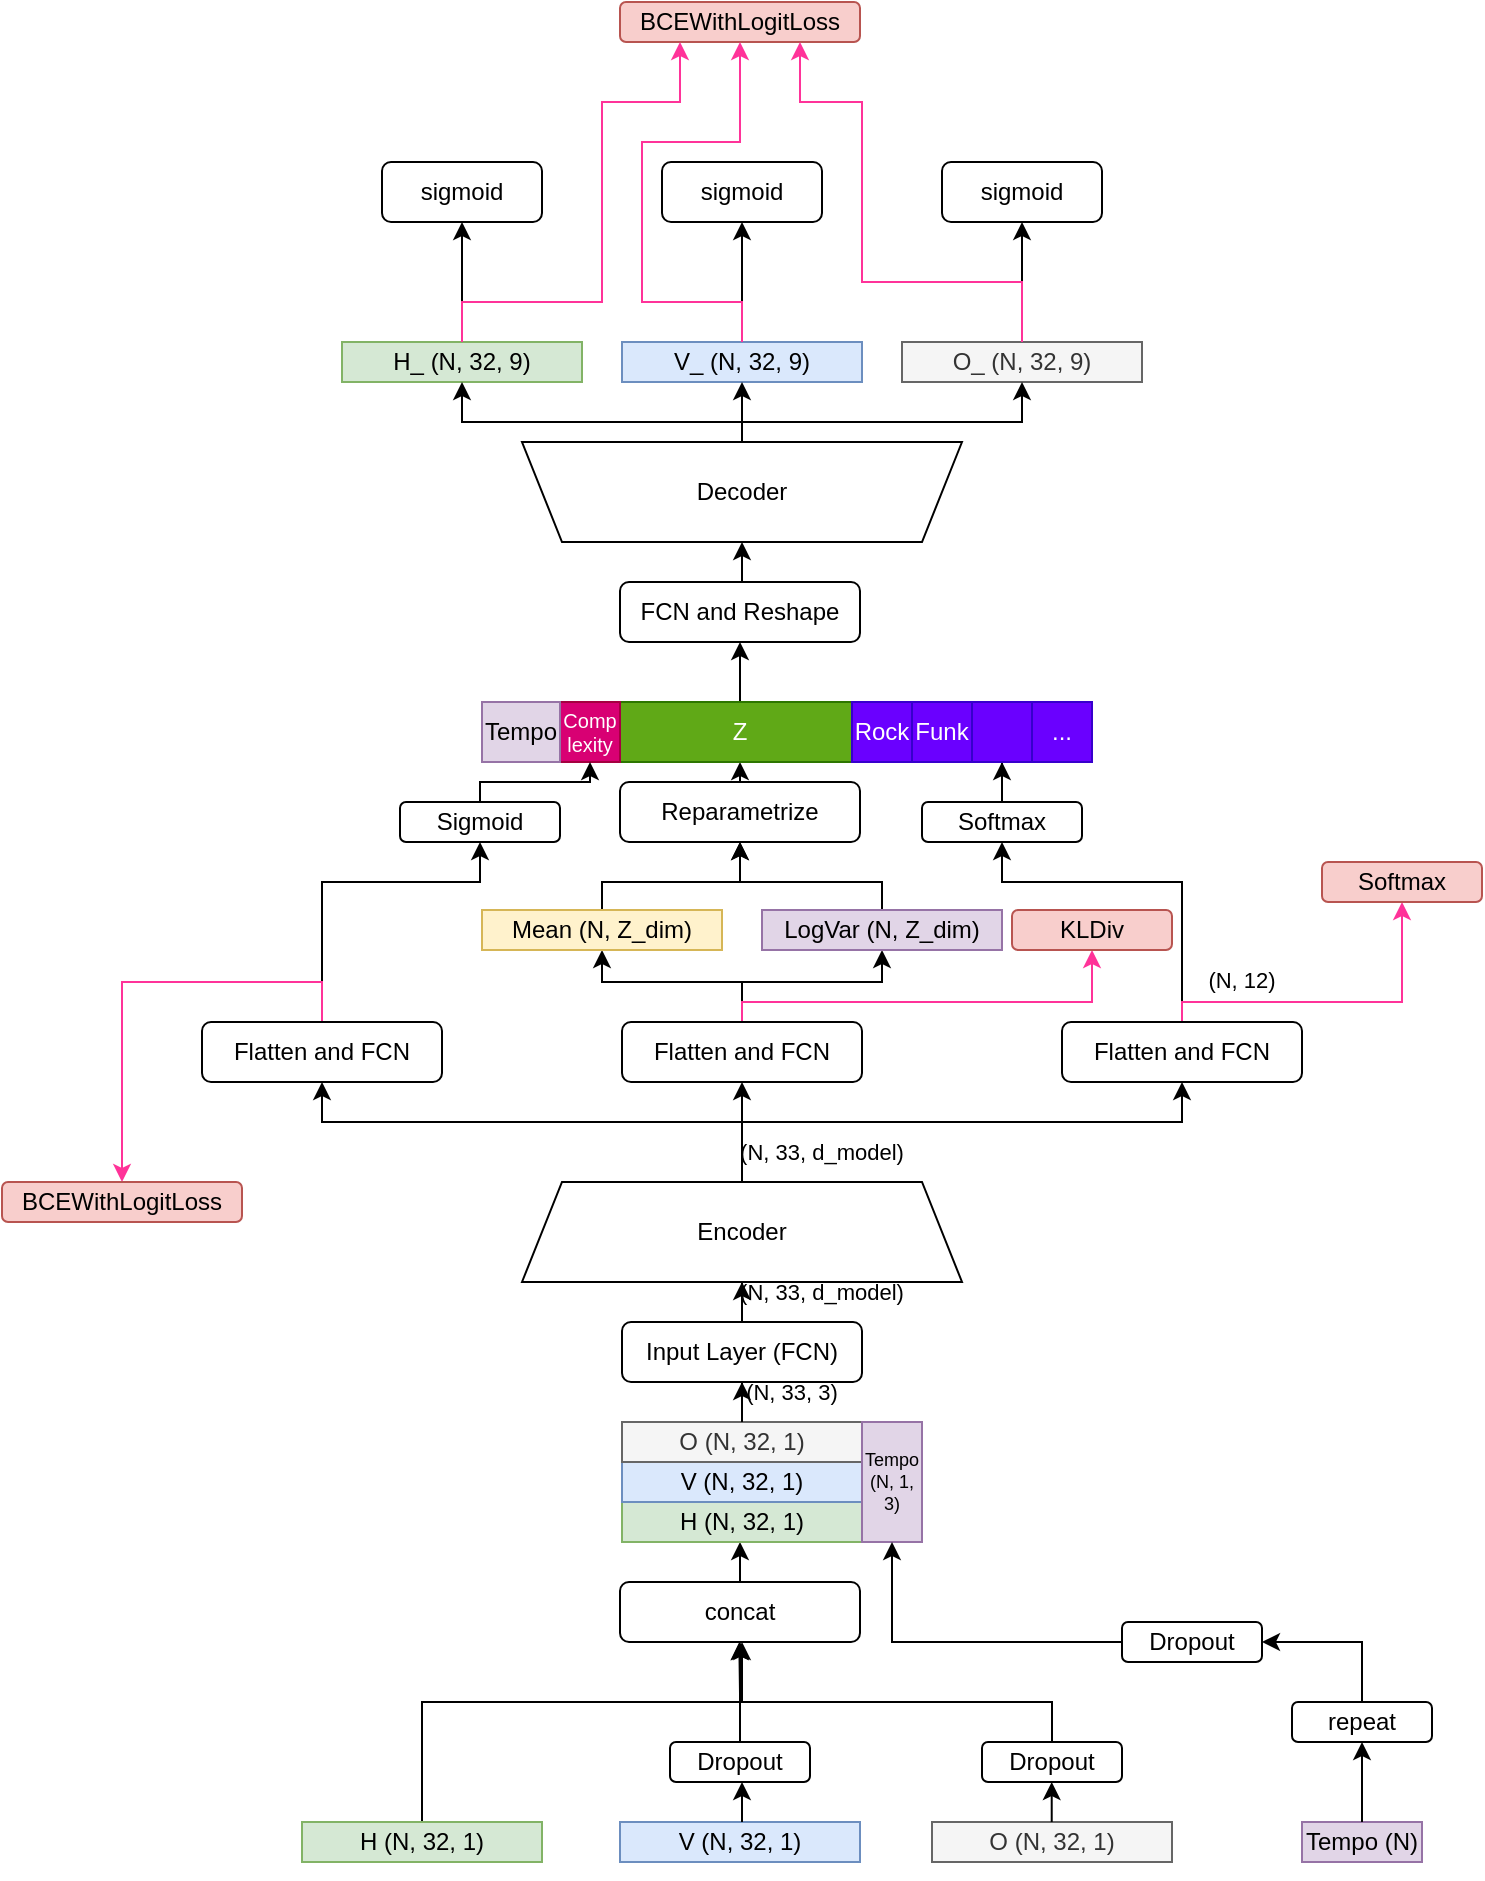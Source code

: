 <mxfile version="21.6.1" type="device">
  <diagram name="Page-1" id="NQa1cD9yoGFF-2M4kGZS">
    <mxGraphModel dx="908" dy="671" grid="1" gridSize="10" guides="1" tooltips="1" connect="1" arrows="1" fold="1" page="1" pageScale="1" pageWidth="850" pageHeight="1100" math="0" shadow="0">
      <root>
        <mxCell id="0" />
        <mxCell id="1" parent="0" />
        <mxCell id="9zeXcT7h1Ww5CdjPzbvc-38" style="edgeStyle=orthogonalEdgeStyle;rounded=0;orthogonalLoop=1;jettySize=auto;html=1;exitX=0.5;exitY=0;exitDx=0;exitDy=0;entryX=0.5;entryY=1;entryDx=0;entryDy=0;" parent="1" source="9zeXcT7h1Ww5CdjPzbvc-1" target="9zeXcT7h1Ww5CdjPzbvc-37" edge="1">
          <mxGeometry relative="1" as="geometry" />
        </mxCell>
        <mxCell id="9zeXcT7h1Ww5CdjPzbvc-53" style="edgeStyle=orthogonalEdgeStyle;rounded=0;orthogonalLoop=1;jettySize=auto;html=1;exitX=0.5;exitY=0;exitDx=0;exitDy=0;entryX=0.5;entryY=1;entryDx=0;entryDy=0;" parent="1" source="9zeXcT7h1Ww5CdjPzbvc-1" target="9zeXcT7h1Ww5CdjPzbvc-52" edge="1">
          <mxGeometry relative="1" as="geometry">
            <Array as="points">
              <mxPoint x="430" y="690" />
              <mxPoint x="650" y="690" />
            </Array>
          </mxGeometry>
        </mxCell>
        <mxCell id="ZVySOKYS1OYlLSNdd-Se-19" style="edgeStyle=orthogonalEdgeStyle;rounded=0;orthogonalLoop=1;jettySize=auto;html=1;entryX=0.5;entryY=1;entryDx=0;entryDy=0;" edge="1" parent="1" source="9zeXcT7h1Ww5CdjPzbvc-1" target="ZVySOKYS1OYlLSNdd-Se-18">
          <mxGeometry relative="1" as="geometry">
            <Array as="points">
              <mxPoint x="430" y="690" />
              <mxPoint x="220" y="690" />
            </Array>
          </mxGeometry>
        </mxCell>
        <mxCell id="9zeXcT7h1Ww5CdjPzbvc-1" value="Encoder" style="shape=trapezoid;perimeter=trapezoidPerimeter;whiteSpace=wrap;html=1;fixedSize=1;" parent="1" vertex="1">
          <mxGeometry x="320" y="720" width="220" height="50" as="geometry" />
        </mxCell>
        <mxCell id="9zeXcT7h1Ww5CdjPzbvc-16" value="" style="group" parent="1" vertex="1" connectable="0">
          <mxGeometry x="369" y="1000" width="120" height="60" as="geometry" />
        </mxCell>
        <mxCell id="9zeXcT7h1Ww5CdjPzbvc-3" value="V (N, 32, 1)" style="rounded=0;whiteSpace=wrap;html=1;fillColor=#dae8fc;strokeColor=#6c8ebf;" parent="9zeXcT7h1Ww5CdjPzbvc-16" vertex="1">
          <mxGeometry y="40" width="120" height="20" as="geometry" />
        </mxCell>
        <mxCell id="9zeXcT7h1Ww5CdjPzbvc-7" style="edgeStyle=orthogonalEdgeStyle;rounded=0;orthogonalLoop=1;jettySize=auto;html=1;exitX=0.5;exitY=1;exitDx=0;exitDy=0;" parent="9zeXcT7h1Ww5CdjPzbvc-16" source="9zeXcT7h1Ww5CdjPzbvc-3" target="9zeXcT7h1Ww5CdjPzbvc-3" edge="1">
          <mxGeometry relative="1" as="geometry" />
        </mxCell>
        <mxCell id="9zeXcT7h1Ww5CdjPzbvc-26" style="edgeStyle=orthogonalEdgeStyle;rounded=0;orthogonalLoop=1;jettySize=auto;html=1;exitX=0.5;exitY=0;exitDx=0;exitDy=0;" parent="9zeXcT7h1Ww5CdjPzbvc-16" source="9zeXcT7h1Ww5CdjPzbvc-8" edge="1">
          <mxGeometry relative="1" as="geometry">
            <mxPoint x="59.652" y="-50" as="targetPoint" />
          </mxGeometry>
        </mxCell>
        <mxCell id="9zeXcT7h1Ww5CdjPzbvc-8" value="Dropout" style="rounded=1;whiteSpace=wrap;html=1;" parent="9zeXcT7h1Ww5CdjPzbvc-16" vertex="1">
          <mxGeometry x="25" width="70" height="20" as="geometry" />
        </mxCell>
        <mxCell id="9zeXcT7h1Ww5CdjPzbvc-13" value="" style="endArrow=classic;html=1;rounded=0;entryX=0.5;entryY=1;entryDx=0;entryDy=0;" parent="9zeXcT7h1Ww5CdjPzbvc-16" edge="1">
          <mxGeometry width="50" height="50" relative="1" as="geometry">
            <mxPoint x="61" y="40" as="sourcePoint" />
            <mxPoint x="61" y="20" as="targetPoint" />
          </mxGeometry>
        </mxCell>
        <mxCell id="9zeXcT7h1Ww5CdjPzbvc-17" value="" style="group" parent="1" vertex="1" connectable="0">
          <mxGeometry x="525" y="1000" width="120" height="60" as="geometry" />
        </mxCell>
        <mxCell id="9zeXcT7h1Ww5CdjPzbvc-4" value="O (N, 32, 1)" style="rounded=0;whiteSpace=wrap;html=1;fillColor=#f5f5f5;fontColor=#333333;strokeColor=#666666;" parent="9zeXcT7h1Ww5CdjPzbvc-17" vertex="1">
          <mxGeometry y="40" width="120" height="20" as="geometry" />
        </mxCell>
        <mxCell id="9zeXcT7h1Ww5CdjPzbvc-27" style="edgeStyle=orthogonalEdgeStyle;rounded=0;orthogonalLoop=1;jettySize=auto;html=1;" parent="9zeXcT7h1Ww5CdjPzbvc-17" source="9zeXcT7h1Ww5CdjPzbvc-9" edge="1">
          <mxGeometry relative="1" as="geometry">
            <mxPoint x="-95" y="-50" as="targetPoint" />
            <Array as="points">
              <mxPoint x="60" y="-20" />
              <mxPoint x="-95" y="-20" />
            </Array>
          </mxGeometry>
        </mxCell>
        <mxCell id="9zeXcT7h1Ww5CdjPzbvc-9" value="Dropout" style="rounded=1;whiteSpace=wrap;html=1;" parent="9zeXcT7h1Ww5CdjPzbvc-17" vertex="1">
          <mxGeometry x="25" width="70" height="20" as="geometry" />
        </mxCell>
        <mxCell id="9zeXcT7h1Ww5CdjPzbvc-14" value="" style="endArrow=classic;html=1;rounded=0;entryX=0.5;entryY=1;entryDx=0;entryDy=0;" parent="9zeXcT7h1Ww5CdjPzbvc-17" edge="1">
          <mxGeometry width="50" height="50" relative="1" as="geometry">
            <mxPoint x="59.86" y="40" as="sourcePoint" />
            <mxPoint x="59.86" y="20" as="targetPoint" />
          </mxGeometry>
        </mxCell>
        <mxCell id="9zeXcT7h1Ww5CdjPzbvc-32" style="edgeStyle=orthogonalEdgeStyle;rounded=0;orthogonalLoop=1;jettySize=auto;html=1;" parent="1" source="9zeXcT7h1Ww5CdjPzbvc-23" edge="1">
          <mxGeometry relative="1" as="geometry">
            <mxPoint x="429" y="900" as="targetPoint" />
          </mxGeometry>
        </mxCell>
        <mxCell id="9zeXcT7h1Ww5CdjPzbvc-23" value="concat" style="rounded=1;whiteSpace=wrap;html=1;" parent="1" vertex="1">
          <mxGeometry x="369" y="920" width="120" height="30" as="geometry" />
        </mxCell>
        <mxCell id="9zeXcT7h1Ww5CdjPzbvc-25" style="edgeStyle=orthogonalEdgeStyle;rounded=0;orthogonalLoop=1;jettySize=auto;html=1;entryX=0.5;entryY=1;entryDx=0;entryDy=0;exitX=0.5;exitY=0;exitDx=0;exitDy=0;" parent="1" source="9zeXcT7h1Ww5CdjPzbvc-2" target="9zeXcT7h1Ww5CdjPzbvc-23" edge="1">
          <mxGeometry relative="1" as="geometry">
            <Array as="points">
              <mxPoint x="270" y="980" />
              <mxPoint x="429" y="980" />
            </Array>
            <mxPoint x="270" y="1020" as="sourcePoint" />
          </mxGeometry>
        </mxCell>
        <mxCell id="9zeXcT7h1Ww5CdjPzbvc-31" value="" style="group" parent="1" vertex="1" connectable="0">
          <mxGeometry x="370" y="840" width="120" height="60" as="geometry" />
        </mxCell>
        <mxCell id="9zeXcT7h1Ww5CdjPzbvc-75" value="" style="group" parent="9zeXcT7h1Ww5CdjPzbvc-31" vertex="1" connectable="0">
          <mxGeometry width="120" height="60" as="geometry" />
        </mxCell>
        <mxCell id="9zeXcT7h1Ww5CdjPzbvc-28" value="H (N, 32, 1)" style="rounded=0;whiteSpace=wrap;html=1;fillColor=#d5e8d4;strokeColor=#82b366;" parent="9zeXcT7h1Ww5CdjPzbvc-75" vertex="1">
          <mxGeometry y="40" width="120" height="20" as="geometry" />
        </mxCell>
        <mxCell id="9zeXcT7h1Ww5CdjPzbvc-29" value="V (N, 32, 1)" style="rounded=0;whiteSpace=wrap;html=1;fillColor=#dae8fc;strokeColor=#6c8ebf;" parent="9zeXcT7h1Ww5CdjPzbvc-75" vertex="1">
          <mxGeometry y="20" width="120" height="20" as="geometry" />
        </mxCell>
        <mxCell id="9zeXcT7h1Ww5CdjPzbvc-30" value="O (N, 32, 1)" style="rounded=0;whiteSpace=wrap;html=1;fillColor=#f5f5f5;fontColor=#333333;strokeColor=#666666;" parent="9zeXcT7h1Ww5CdjPzbvc-75" vertex="1">
          <mxGeometry width="120" height="20" as="geometry" />
        </mxCell>
        <mxCell id="9zeXcT7h1Ww5CdjPzbvc-36" style="edgeStyle=orthogonalEdgeStyle;rounded=0;orthogonalLoop=1;jettySize=auto;html=1;entryX=0.5;entryY=1;entryDx=0;entryDy=0;" parent="1" source="9zeXcT7h1Ww5CdjPzbvc-33" target="9zeXcT7h1Ww5CdjPzbvc-1" edge="1">
          <mxGeometry relative="1" as="geometry" />
        </mxCell>
        <mxCell id="9zeXcT7h1Ww5CdjPzbvc-33" value="Input Layer (FCN)" style="rounded=1;whiteSpace=wrap;html=1;" parent="1" vertex="1">
          <mxGeometry x="370" y="790" width="120" height="30" as="geometry" />
        </mxCell>
        <mxCell id="9zeXcT7h1Ww5CdjPzbvc-35" style="edgeStyle=orthogonalEdgeStyle;rounded=0;orthogonalLoop=1;jettySize=auto;html=1;entryX=0.5;entryY=1;entryDx=0;entryDy=0;" parent="1" source="9zeXcT7h1Ww5CdjPzbvc-30" target="9zeXcT7h1Ww5CdjPzbvc-33" edge="1">
          <mxGeometry relative="1" as="geometry" />
        </mxCell>
        <mxCell id="9zeXcT7h1Ww5CdjPzbvc-42" style="edgeStyle=orthogonalEdgeStyle;rounded=0;orthogonalLoop=1;jettySize=auto;html=1;entryX=0.5;entryY=1;entryDx=0;entryDy=0;" parent="1" source="9zeXcT7h1Ww5CdjPzbvc-37" target="9zeXcT7h1Ww5CdjPzbvc-41" edge="1">
          <mxGeometry relative="1" as="geometry" />
        </mxCell>
        <mxCell id="9zeXcT7h1Ww5CdjPzbvc-44" style="edgeStyle=orthogonalEdgeStyle;rounded=0;orthogonalLoop=1;jettySize=auto;html=1;entryX=0.5;entryY=1;entryDx=0;entryDy=0;" parent="1" source="9zeXcT7h1Ww5CdjPzbvc-37" target="9zeXcT7h1Ww5CdjPzbvc-43" edge="1">
          <mxGeometry relative="1" as="geometry" />
        </mxCell>
        <mxCell id="ZVySOKYS1OYlLSNdd-Se-39" style="edgeStyle=orthogonalEdgeStyle;shape=connector;rounded=0;orthogonalLoop=1;jettySize=auto;html=1;entryX=0.5;entryY=1;entryDx=0;entryDy=0;labelBackgroundColor=default;strokeColor=#FF3399;fontFamily=Helvetica;fontSize=11;fontColor=default;endArrow=classic;" edge="1" parent="1" source="9zeXcT7h1Ww5CdjPzbvc-37" target="ZVySOKYS1OYlLSNdd-Se-38">
          <mxGeometry relative="1" as="geometry">
            <Array as="points">
              <mxPoint x="430" y="630" />
            </Array>
          </mxGeometry>
        </mxCell>
        <mxCell id="9zeXcT7h1Ww5CdjPzbvc-37" value="Flatten and FCN" style="rounded=1;whiteSpace=wrap;html=1;" parent="1" vertex="1">
          <mxGeometry x="370" y="640" width="120" height="30" as="geometry" />
        </mxCell>
        <mxCell id="9zeXcT7h1Ww5CdjPzbvc-46" style="edgeStyle=orthogonalEdgeStyle;rounded=0;orthogonalLoop=1;jettySize=auto;html=1;entryX=0.5;entryY=1;entryDx=0;entryDy=0;" parent="1" source="9zeXcT7h1Ww5CdjPzbvc-41" target="9zeXcT7h1Ww5CdjPzbvc-45" edge="1">
          <mxGeometry relative="1" as="geometry">
            <Array as="points">
              <mxPoint x="360" y="570" />
              <mxPoint x="429" y="570" />
            </Array>
          </mxGeometry>
        </mxCell>
        <mxCell id="9zeXcT7h1Ww5CdjPzbvc-41" value="Mean (N, Z_dim)" style="rounded=0;whiteSpace=wrap;html=1;fillColor=#fff2cc;strokeColor=#d6b656;" parent="1" vertex="1">
          <mxGeometry x="300" y="584" width="120" height="20" as="geometry" />
        </mxCell>
        <mxCell id="9zeXcT7h1Ww5CdjPzbvc-47" style="edgeStyle=orthogonalEdgeStyle;rounded=0;orthogonalLoop=1;jettySize=auto;html=1;entryX=0.5;entryY=1;entryDx=0;entryDy=0;" parent="1" source="9zeXcT7h1Ww5CdjPzbvc-43" target="9zeXcT7h1Ww5CdjPzbvc-45" edge="1">
          <mxGeometry relative="1" as="geometry">
            <Array as="points">
              <mxPoint x="500" y="570" />
              <mxPoint x="429" y="570" />
            </Array>
          </mxGeometry>
        </mxCell>
        <mxCell id="9zeXcT7h1Ww5CdjPzbvc-43" value="LogVar (N, Z_dim)" style="rounded=0;whiteSpace=wrap;html=1;fillColor=#e1d5e7;strokeColor=#9673a6;" parent="1" vertex="1">
          <mxGeometry x="440" y="584" width="120" height="20" as="geometry" />
        </mxCell>
        <mxCell id="9zeXcT7h1Ww5CdjPzbvc-49" style="edgeStyle=orthogonalEdgeStyle;rounded=0;orthogonalLoop=1;jettySize=auto;html=1;exitX=0.5;exitY=0;exitDx=0;exitDy=0;entryX=0.5;entryY=1;entryDx=0;entryDy=0;" parent="1" source="9zeXcT7h1Ww5CdjPzbvc-45" target="9zeXcT7h1Ww5CdjPzbvc-48" edge="1">
          <mxGeometry relative="1" as="geometry" />
        </mxCell>
        <mxCell id="9zeXcT7h1Ww5CdjPzbvc-45" value="Reparametrize" style="rounded=1;whiteSpace=wrap;html=1;" parent="1" vertex="1">
          <mxGeometry x="369" y="520" width="120" height="30" as="geometry" />
        </mxCell>
        <mxCell id="9zeXcT7h1Ww5CdjPzbvc-51" style="edgeStyle=orthogonalEdgeStyle;rounded=0;orthogonalLoop=1;jettySize=auto;html=1;" parent="1" source="9zeXcT7h1Ww5CdjPzbvc-48" target="9zeXcT7h1Ww5CdjPzbvc-50" edge="1">
          <mxGeometry relative="1" as="geometry" />
        </mxCell>
        <mxCell id="9zeXcT7h1Ww5CdjPzbvc-48" value="Z" style="rounded=0;whiteSpace=wrap;html=1;fillColor=#60a917;strokeColor=#2D7600;fontColor=#ffffff;" parent="1" vertex="1">
          <mxGeometry x="369" y="480" width="120" height="30" as="geometry" />
        </mxCell>
        <mxCell id="9zeXcT7h1Ww5CdjPzbvc-73" style="edgeStyle=orthogonalEdgeStyle;rounded=0;orthogonalLoop=1;jettySize=auto;html=1;exitX=0.5;exitY=0;exitDx=0;exitDy=0;entryX=0.5;entryY=0;entryDx=0;entryDy=0;" parent="1" source="9zeXcT7h1Ww5CdjPzbvc-50" target="9zeXcT7h1Ww5CdjPzbvc-71" edge="1">
          <mxGeometry relative="1" as="geometry" />
        </mxCell>
        <mxCell id="9zeXcT7h1Ww5CdjPzbvc-50" value="FCN and Reshape" style="rounded=1;whiteSpace=wrap;html=1;" parent="1" vertex="1">
          <mxGeometry x="369" y="420" width="120" height="30" as="geometry" />
        </mxCell>
        <mxCell id="9zeXcT7h1Ww5CdjPzbvc-60" style="edgeStyle=orthogonalEdgeStyle;rounded=0;orthogonalLoop=1;jettySize=auto;html=1;" parent="1" source="9zeXcT7h1Ww5CdjPzbvc-52" target="9zeXcT7h1Ww5CdjPzbvc-55" edge="1">
          <mxGeometry relative="1" as="geometry">
            <Array as="points">
              <mxPoint x="650" y="570" />
              <mxPoint x="560" y="570" />
            </Array>
          </mxGeometry>
        </mxCell>
        <mxCell id="ZVySOKYS1OYlLSNdd-Se-30" style="edgeStyle=orthogonalEdgeStyle;shape=connector;rounded=0;orthogonalLoop=1;jettySize=auto;html=1;entryX=0.5;entryY=1;entryDx=0;entryDy=0;labelBackgroundColor=default;strokeColor=#FF3399;fontFamily=Helvetica;fontSize=11;fontColor=default;endArrow=classic;" edge="1" parent="1" source="9zeXcT7h1Ww5CdjPzbvc-52" target="ZVySOKYS1OYlLSNdd-Se-15">
          <mxGeometry relative="1" as="geometry">
            <Array as="points">
              <mxPoint x="650" y="630" />
              <mxPoint x="760" y="630" />
            </Array>
          </mxGeometry>
        </mxCell>
        <mxCell id="9zeXcT7h1Ww5CdjPzbvc-52" value="Flatten and FCN" style="rounded=1;whiteSpace=wrap;html=1;" parent="1" vertex="1">
          <mxGeometry x="590" y="640" width="120" height="30" as="geometry" />
        </mxCell>
        <mxCell id="ZVySOKYS1OYlLSNdd-Se-12" style="edgeStyle=orthogonalEdgeStyle;rounded=0;orthogonalLoop=1;jettySize=auto;html=1;entryX=0.5;entryY=1;entryDx=0;entryDy=0;" edge="1" parent="1" source="9zeXcT7h1Ww5CdjPzbvc-55" target="9zeXcT7h1Ww5CdjPzbvc-59">
          <mxGeometry relative="1" as="geometry" />
        </mxCell>
        <mxCell id="9zeXcT7h1Ww5CdjPzbvc-55" value="Softmax" style="rounded=1;whiteSpace=wrap;html=1;" parent="1" vertex="1">
          <mxGeometry x="520" y="530" width="80" height="20" as="geometry" />
        </mxCell>
        <mxCell id="9zeXcT7h1Ww5CdjPzbvc-69" value="Comp&lt;br style=&quot;font-size: 10px;&quot;&gt;lexity" style="rounded=0;whiteSpace=wrap;html=1;fontSize=10;fillColor=#d80073;fontColor=#ffffff;strokeColor=#A50040;" parent="1" vertex="1">
          <mxGeometry x="339" y="480" width="30" height="30" as="geometry" />
        </mxCell>
        <mxCell id="9zeXcT7h1Ww5CdjPzbvc-74" value="" style="group" parent="1" vertex="1" connectable="0">
          <mxGeometry x="320" y="350" width="220" height="50" as="geometry" />
        </mxCell>
        <mxCell id="9zeXcT7h1Ww5CdjPzbvc-71" value="" style="shape=trapezoid;perimeter=trapezoidPerimeter;whiteSpace=wrap;html=1;fixedSize=1;rotation=-180;" parent="9zeXcT7h1Ww5CdjPzbvc-74" vertex="1">
          <mxGeometry width="220" height="50" as="geometry" />
        </mxCell>
        <mxCell id="9zeXcT7h1Ww5CdjPzbvc-72" value="Decoder" style="text;html=1;strokeColor=none;fillColor=none;align=center;verticalAlign=middle;whiteSpace=wrap;rounded=0;" parent="9zeXcT7h1Ww5CdjPzbvc-74" vertex="1">
          <mxGeometry x="80" y="10" width="60" height="30" as="geometry" />
        </mxCell>
        <mxCell id="9zeXcT7h1Ww5CdjPzbvc-86" value="" style="group" parent="1" vertex="1" connectable="0">
          <mxGeometry x="230" y="300" width="400" height="20" as="geometry" />
        </mxCell>
        <mxCell id="9zeXcT7h1Ww5CdjPzbvc-83" value="H_ (N, 32, 9)" style="rounded=0;whiteSpace=wrap;html=1;fillColor=#d5e8d4;strokeColor=#82b366;container=0;" parent="9zeXcT7h1Ww5CdjPzbvc-86" vertex="1">
          <mxGeometry width="120" height="20" as="geometry" />
        </mxCell>
        <mxCell id="9zeXcT7h1Ww5CdjPzbvc-85" value="O_ (N, 32, 9)" style="rounded=0;whiteSpace=wrap;html=1;fillColor=#f5f5f5;fontColor=#333333;strokeColor=#666666;container=0;" parent="9zeXcT7h1Ww5CdjPzbvc-86" vertex="1">
          <mxGeometry x="280" width="120" height="20" as="geometry" />
        </mxCell>
        <mxCell id="9zeXcT7h1Ww5CdjPzbvc-84" value="V_ (N, 32, 9)" style="rounded=0;whiteSpace=wrap;html=1;fillColor=#dae8fc;strokeColor=#6c8ebf;container=0;" parent="9zeXcT7h1Ww5CdjPzbvc-86" vertex="1">
          <mxGeometry x="140" width="120" height="20" as="geometry" />
        </mxCell>
        <mxCell id="9zeXcT7h1Ww5CdjPzbvc-88" style="edgeStyle=orthogonalEdgeStyle;rounded=0;orthogonalLoop=1;jettySize=auto;html=1;entryX=0.5;entryY=1;entryDx=0;entryDy=0;" parent="1" source="9zeXcT7h1Ww5CdjPzbvc-71" target="9zeXcT7h1Ww5CdjPzbvc-84" edge="1">
          <mxGeometry relative="1" as="geometry" />
        </mxCell>
        <mxCell id="9zeXcT7h1Ww5CdjPzbvc-89" style="edgeStyle=orthogonalEdgeStyle;rounded=0;orthogonalLoop=1;jettySize=auto;html=1;entryX=0.5;entryY=1;entryDx=0;entryDy=0;" parent="1" source="9zeXcT7h1Ww5CdjPzbvc-71" target="9zeXcT7h1Ww5CdjPzbvc-85" edge="1">
          <mxGeometry relative="1" as="geometry">
            <Array as="points">
              <mxPoint x="430" y="340" />
              <mxPoint x="570" y="340" />
            </Array>
          </mxGeometry>
        </mxCell>
        <mxCell id="9zeXcT7h1Ww5CdjPzbvc-90" style="edgeStyle=orthogonalEdgeStyle;rounded=0;orthogonalLoop=1;jettySize=auto;html=1;entryX=0.5;entryY=1;entryDx=0;entryDy=0;" parent="1" source="9zeXcT7h1Ww5CdjPzbvc-71" target="9zeXcT7h1Ww5CdjPzbvc-83" edge="1">
          <mxGeometry relative="1" as="geometry">
            <Array as="points">
              <mxPoint x="430" y="340" />
              <mxPoint x="290" y="340" />
            </Array>
          </mxGeometry>
        </mxCell>
        <mxCell id="9zeXcT7h1Ww5CdjPzbvc-2" value="H (N, 32, 1)" style="rounded=0;whiteSpace=wrap;html=1;fillColor=#d5e8d4;strokeColor=#82b366;" parent="1" vertex="1">
          <mxGeometry x="210" y="1040" width="120" height="20" as="geometry" />
        </mxCell>
        <mxCell id="ZVySOKYS1OYlLSNdd-Se-2" value="sigmoid" style="rounded=1;whiteSpace=wrap;html=1;" vertex="1" parent="1">
          <mxGeometry x="250" y="210" width="80" height="30" as="geometry" />
        </mxCell>
        <mxCell id="ZVySOKYS1OYlLSNdd-Se-3" style="edgeStyle=orthogonalEdgeStyle;rounded=0;orthogonalLoop=1;jettySize=auto;html=1;entryX=0.5;entryY=1;entryDx=0;entryDy=0;" edge="1" parent="1" source="9zeXcT7h1Ww5CdjPzbvc-83" target="ZVySOKYS1OYlLSNdd-Se-2">
          <mxGeometry relative="1" as="geometry" />
        </mxCell>
        <mxCell id="ZVySOKYS1OYlLSNdd-Se-4" value="sigmoid" style="rounded=1;whiteSpace=wrap;html=1;" vertex="1" parent="1">
          <mxGeometry x="390" y="210" width="80" height="30" as="geometry" />
        </mxCell>
        <mxCell id="ZVySOKYS1OYlLSNdd-Se-5" value="sigmoid" style="rounded=1;whiteSpace=wrap;html=1;" vertex="1" parent="1">
          <mxGeometry x="530" y="210" width="80" height="30" as="geometry" />
        </mxCell>
        <mxCell id="ZVySOKYS1OYlLSNdd-Se-6" style="edgeStyle=orthogonalEdgeStyle;rounded=0;orthogonalLoop=1;jettySize=auto;html=1;" edge="1" parent="1" source="9zeXcT7h1Ww5CdjPzbvc-84" target="ZVySOKYS1OYlLSNdd-Se-4">
          <mxGeometry relative="1" as="geometry" />
        </mxCell>
        <mxCell id="ZVySOKYS1OYlLSNdd-Se-7" style="edgeStyle=orthogonalEdgeStyle;rounded=0;orthogonalLoop=1;jettySize=auto;html=1;entryX=0.5;entryY=1;entryDx=0;entryDy=0;" edge="1" parent="1" source="9zeXcT7h1Ww5CdjPzbvc-85" target="ZVySOKYS1OYlLSNdd-Se-5">
          <mxGeometry relative="1" as="geometry" />
        </mxCell>
        <mxCell id="ZVySOKYS1OYlLSNdd-Se-10" value="" style="group" vertex="1" connectable="0" parent="1">
          <mxGeometry x="485" y="480" width="120" height="30" as="geometry" />
        </mxCell>
        <mxCell id="9zeXcT7h1Ww5CdjPzbvc-56" value="Rock" style="rounded=0;whiteSpace=wrap;html=1;fillColor=#6a00ff;fontColor=#ffffff;strokeColor=#3700CC;" parent="ZVySOKYS1OYlLSNdd-Se-10" vertex="1">
          <mxGeometry width="30" height="30" as="geometry" />
        </mxCell>
        <mxCell id="9zeXcT7h1Ww5CdjPzbvc-57" value="Funk" style="rounded=0;whiteSpace=wrap;html=1;fillColor=#6a00ff;fontColor=#ffffff;strokeColor=#3700CC;" parent="ZVySOKYS1OYlLSNdd-Se-10" vertex="1">
          <mxGeometry x="30" width="30" height="30" as="geometry" />
        </mxCell>
        <mxCell id="9zeXcT7h1Ww5CdjPzbvc-58" value="..." style="rounded=0;whiteSpace=wrap;html=1;fillColor=#6a00ff;fontColor=#ffffff;strokeColor=#3700CC;" parent="ZVySOKYS1OYlLSNdd-Se-10" vertex="1">
          <mxGeometry x="90" width="30" height="30" as="geometry" />
        </mxCell>
        <mxCell id="9zeXcT7h1Ww5CdjPzbvc-59" value="" style="rounded=0;whiteSpace=wrap;html=1;fillColor=#6a00ff;fontColor=#ffffff;strokeColor=#3700CC;" parent="ZVySOKYS1OYlLSNdd-Se-10" vertex="1">
          <mxGeometry x="60" width="30" height="30" as="geometry" />
        </mxCell>
        <mxCell id="ZVySOKYS1OYlLSNdd-Se-15" value="Softmax" style="rounded=1;whiteSpace=wrap;html=1;fillColor=#f8cecc;strokeColor=#b85450;" vertex="1" parent="1">
          <mxGeometry x="720" y="560" width="80" height="20" as="geometry" />
        </mxCell>
        <mxCell id="ZVySOKYS1OYlLSNdd-Se-25" style="edgeStyle=orthogonalEdgeStyle;rounded=0;orthogonalLoop=1;jettySize=auto;html=1;entryX=0.5;entryY=1;entryDx=0;entryDy=0;" edge="1" parent="1" source="ZVySOKYS1OYlLSNdd-Se-18" target="ZVySOKYS1OYlLSNdd-Se-24">
          <mxGeometry relative="1" as="geometry">
            <Array as="points">
              <mxPoint x="220" y="570" />
              <mxPoint x="299" y="570" />
            </Array>
          </mxGeometry>
        </mxCell>
        <mxCell id="ZVySOKYS1OYlLSNdd-Se-29" style="edgeStyle=orthogonalEdgeStyle;rounded=0;orthogonalLoop=1;jettySize=auto;html=1;entryX=0.5;entryY=0;entryDx=0;entryDy=0;strokeColor=#FF3399;" edge="1" parent="1" source="ZVySOKYS1OYlLSNdd-Se-18" target="ZVySOKYS1OYlLSNdd-Se-28">
          <mxGeometry relative="1" as="geometry">
            <Array as="points">
              <mxPoint x="220" y="620" />
              <mxPoint x="120" y="620" />
            </Array>
          </mxGeometry>
        </mxCell>
        <mxCell id="ZVySOKYS1OYlLSNdd-Se-18" value="Flatten and FCN" style="rounded=1;whiteSpace=wrap;html=1;" vertex="1" parent="1">
          <mxGeometry x="160" y="640" width="120" height="30" as="geometry" />
        </mxCell>
        <mxCell id="ZVySOKYS1OYlLSNdd-Se-27" style="edgeStyle=orthogonalEdgeStyle;rounded=0;orthogonalLoop=1;jettySize=auto;html=1;entryX=0.5;entryY=1;entryDx=0;entryDy=0;" edge="1" parent="1" source="ZVySOKYS1OYlLSNdd-Se-24" target="9zeXcT7h1Ww5CdjPzbvc-69">
          <mxGeometry relative="1" as="geometry">
            <Array as="points">
              <mxPoint x="299" y="520" />
              <mxPoint x="354" y="520" />
            </Array>
          </mxGeometry>
        </mxCell>
        <mxCell id="ZVySOKYS1OYlLSNdd-Se-24" value="Sigmoid" style="rounded=1;whiteSpace=wrap;html=1;" vertex="1" parent="1">
          <mxGeometry x="259" y="530" width="80" height="20" as="geometry" />
        </mxCell>
        <mxCell id="ZVySOKYS1OYlLSNdd-Se-28" value="BCEWithLogitLoss" style="rounded=1;whiteSpace=wrap;html=1;fillColor=#f8cecc;strokeColor=#b85450;" vertex="1" parent="1">
          <mxGeometry x="60" y="720" width="120" height="20" as="geometry" />
        </mxCell>
        <mxCell id="ZVySOKYS1OYlLSNdd-Se-31" value="BCEWithLogitLoss" style="rounded=1;whiteSpace=wrap;html=1;fillColor=#f8cecc;strokeColor=#b85450;" vertex="1" parent="1">
          <mxGeometry x="369" y="130" width="120" height="20" as="geometry" />
        </mxCell>
        <mxCell id="ZVySOKYS1OYlLSNdd-Se-34" style="edgeStyle=orthogonalEdgeStyle;shape=connector;rounded=0;orthogonalLoop=1;jettySize=auto;html=1;entryX=0.25;entryY=1;entryDx=0;entryDy=0;labelBackgroundColor=default;strokeColor=#FF3399;fontFamily=Helvetica;fontSize=11;fontColor=default;endArrow=classic;" edge="1" parent="1" source="9zeXcT7h1Ww5CdjPzbvc-83" target="ZVySOKYS1OYlLSNdd-Se-31">
          <mxGeometry relative="1" as="geometry">
            <Array as="points">
              <mxPoint x="290" y="280" />
              <mxPoint x="360" y="280" />
              <mxPoint x="360" y="180" />
              <mxPoint x="399" y="180" />
            </Array>
          </mxGeometry>
        </mxCell>
        <mxCell id="ZVySOKYS1OYlLSNdd-Se-35" style="edgeStyle=orthogonalEdgeStyle;shape=connector;rounded=0;orthogonalLoop=1;jettySize=auto;html=1;entryX=0.5;entryY=1;entryDx=0;entryDy=0;labelBackgroundColor=default;strokeColor=#FF3399;fontFamily=Helvetica;fontSize=11;fontColor=default;endArrow=classic;exitX=0.5;exitY=0;exitDx=0;exitDy=0;" edge="1" parent="1" source="9zeXcT7h1Ww5CdjPzbvc-84" target="ZVySOKYS1OYlLSNdd-Se-31">
          <mxGeometry relative="1" as="geometry">
            <mxPoint x="430" y="280" as="sourcePoint" />
            <Array as="points">
              <mxPoint x="430" y="280" />
              <mxPoint x="380" y="280" />
              <mxPoint x="380" y="200" />
              <mxPoint x="429" y="200" />
            </Array>
          </mxGeometry>
        </mxCell>
        <mxCell id="ZVySOKYS1OYlLSNdd-Se-37" style="edgeStyle=orthogonalEdgeStyle;shape=connector;rounded=0;orthogonalLoop=1;jettySize=auto;html=1;entryX=0.75;entryY=1;entryDx=0;entryDy=0;labelBackgroundColor=default;strokeColor=#FF3399;fontFamily=Helvetica;fontSize=11;fontColor=default;endArrow=classic;" edge="1" parent="1" source="9zeXcT7h1Ww5CdjPzbvc-85" target="ZVySOKYS1OYlLSNdd-Se-31">
          <mxGeometry relative="1" as="geometry">
            <Array as="points">
              <mxPoint x="570" y="270" />
              <mxPoint x="490" y="270" />
              <mxPoint x="490" y="180" />
              <mxPoint x="459" y="180" />
            </Array>
          </mxGeometry>
        </mxCell>
        <mxCell id="ZVySOKYS1OYlLSNdd-Se-38" value="KLDiv" style="rounded=1;whiteSpace=wrap;html=1;fillColor=#f8cecc;strokeColor=#b85450;" vertex="1" parent="1">
          <mxGeometry x="565" y="584" width="80" height="20" as="geometry" />
        </mxCell>
        <mxCell id="ZVySOKYS1OYlLSNdd-Se-43" value="Tempo (N, 1, 3)" style="rounded=0;whiteSpace=wrap;html=1;fillColor=#e1d5e7;strokeColor=#9673a6;fontSize=9;" vertex="1" parent="1">
          <mxGeometry x="490" y="840" width="30" height="60" as="geometry" />
        </mxCell>
        <mxCell id="ZVySOKYS1OYlLSNdd-Se-46" style="edgeStyle=orthogonalEdgeStyle;shape=connector;rounded=0;orthogonalLoop=1;jettySize=auto;html=1;entryX=0.5;entryY=1;entryDx=0;entryDy=0;labelBackgroundColor=default;strokeColor=default;fontFamily=Helvetica;fontSize=11;fontColor=default;endArrow=classic;" edge="1" parent="1" source="ZVySOKYS1OYlLSNdd-Se-61" target="ZVySOKYS1OYlLSNdd-Se-43">
          <mxGeometry relative="1" as="geometry">
            <Array as="points" />
          </mxGeometry>
        </mxCell>
        <mxCell id="ZVySOKYS1OYlLSNdd-Se-50" value="" style="group" vertex="1" connectable="0" parent="1">
          <mxGeometry x="705" y="980" width="70" height="80" as="geometry" />
        </mxCell>
        <mxCell id="ZVySOKYS1OYlLSNdd-Se-42" value="Tempo (N)" style="rounded=0;whiteSpace=wrap;html=1;fillColor=#e1d5e7;strokeColor=#9673a6;" vertex="1" parent="ZVySOKYS1OYlLSNdd-Se-50">
          <mxGeometry x="5" y="60" width="60" height="20" as="geometry" />
        </mxCell>
        <mxCell id="ZVySOKYS1OYlLSNdd-Se-44" value="repeat" style="rounded=1;whiteSpace=wrap;html=1;" vertex="1" parent="ZVySOKYS1OYlLSNdd-Se-50">
          <mxGeometry width="70" height="20" as="geometry" />
        </mxCell>
        <mxCell id="ZVySOKYS1OYlLSNdd-Se-47" style="edgeStyle=orthogonalEdgeStyle;shape=connector;rounded=0;orthogonalLoop=1;jettySize=auto;html=1;labelBackgroundColor=default;strokeColor=default;fontFamily=Helvetica;fontSize=11;fontColor=default;endArrow=classic;" edge="1" parent="ZVySOKYS1OYlLSNdd-Se-50" source="ZVySOKYS1OYlLSNdd-Se-42" target="ZVySOKYS1OYlLSNdd-Se-44">
          <mxGeometry relative="1" as="geometry" />
        </mxCell>
        <mxCell id="ZVySOKYS1OYlLSNdd-Se-52" value="Tempo" style="rounded=0;whiteSpace=wrap;html=1;fillColor=#e1d5e7;strokeColor=#9673a6;" vertex="1" parent="1">
          <mxGeometry x="300" y="480" width="39" height="30" as="geometry" />
        </mxCell>
        <mxCell id="ZVySOKYS1OYlLSNdd-Se-60" value="(N, 33, 3)" style="text;html=1;strokeColor=none;fillColor=none;align=center;verticalAlign=middle;whiteSpace=wrap;rounded=0;fontSize=11;fontFamily=Helvetica;fontColor=default;" vertex="1" parent="1">
          <mxGeometry x="425" y="810" width="60" height="30" as="geometry" />
        </mxCell>
        <mxCell id="ZVySOKYS1OYlLSNdd-Se-61" value="Dropout" style="rounded=1;whiteSpace=wrap;html=1;" vertex="1" parent="1">
          <mxGeometry x="620" y="940" width="70" height="20" as="geometry" />
        </mxCell>
        <mxCell id="ZVySOKYS1OYlLSNdd-Se-63" style="edgeStyle=orthogonalEdgeStyle;shape=connector;rounded=0;orthogonalLoop=1;jettySize=auto;html=1;entryX=1;entryY=0.5;entryDx=0;entryDy=0;labelBackgroundColor=default;strokeColor=default;fontFamily=Helvetica;fontSize=11;fontColor=default;endArrow=classic;" edge="1" parent="1" source="ZVySOKYS1OYlLSNdd-Se-44" target="ZVySOKYS1OYlLSNdd-Se-61">
          <mxGeometry relative="1" as="geometry">
            <Array as="points">
              <mxPoint x="740" y="950" />
            </Array>
          </mxGeometry>
        </mxCell>
        <mxCell id="ZVySOKYS1OYlLSNdd-Se-64" value="(N, 33, d_model)" style="text;html=1;strokeColor=none;fillColor=none;align=center;verticalAlign=middle;whiteSpace=wrap;rounded=0;fontSize=11;fontFamily=Helvetica;fontColor=default;" vertex="1" parent="1">
          <mxGeometry x="410" y="760" width="120" height="30" as="geometry" />
        </mxCell>
        <mxCell id="ZVySOKYS1OYlLSNdd-Se-65" value="(N, 33, d_model)" style="text;html=1;strokeColor=none;fillColor=none;align=center;verticalAlign=middle;whiteSpace=wrap;rounded=0;fontSize=11;fontFamily=Helvetica;fontColor=default;" vertex="1" parent="1">
          <mxGeometry x="410" y="690" width="120" height="30" as="geometry" />
        </mxCell>
        <mxCell id="ZVySOKYS1OYlLSNdd-Se-66" value="(N, 12)" style="text;html=1;strokeColor=none;fillColor=none;align=center;verticalAlign=middle;whiteSpace=wrap;rounded=0;fontSize=11;fontFamily=Helvetica;fontColor=default;" vertex="1" parent="1">
          <mxGeometry x="650" y="604" width="60" height="30" as="geometry" />
        </mxCell>
      </root>
    </mxGraphModel>
  </diagram>
</mxfile>
